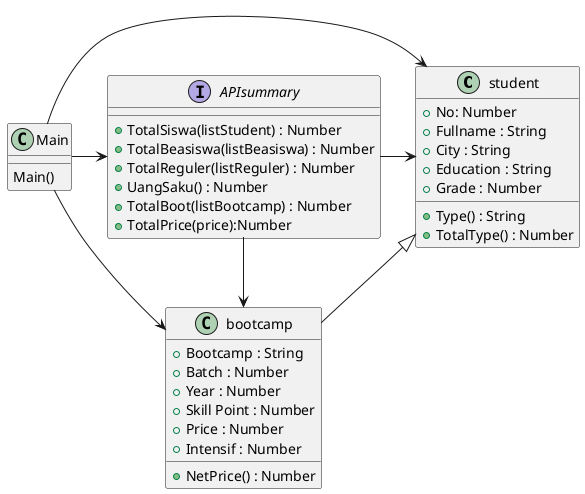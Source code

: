 @startuml classdigram-msh

class student{
    +No: Number
    +Fullname : String
    +City : String
    +Education : String
    +Grade : Number
    +Type() : String
    +TotalType() : Number

    
    

}

class bootcamp extends student{
    +Bootcamp : String
    +Batch : Number
    +Year : Number
    +Skill Point : Number
    +Price : Number
    +Intensif : Number
    +NetPrice() : Number
}

class Main {
    Main()
}

interface APIsummary{
    +TotalSiswa(listStudent) : Number
    +TotalBeasiswa(listBeasiswa) : Number
    +TotalReguler(listReguler) : Number
    +UangSaku() : Number
    +TotalBoot(listBootcamp) : Number
    +TotalPrice(price):Number



}

Main -> student
Main -> bootcamp
Main -> APIsummary
APIsummary -> student
APIsummary -> bootcamp

@enduml